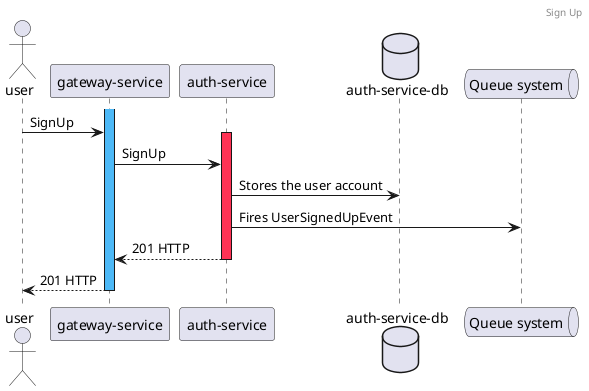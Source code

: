 
@startuml Sign Up

header Sign Up

actor "user"

activate "gateway-service" #4db9f7
"user" -> "gateway-service": SignUp
activate "auth-service" #ff3355
"gateway-service" -> "auth-service": SignUp
database "auth-service-db"
"auth-service" -> "auth-service-db": Stores the user account
queue "Queue system"
"auth-service" -> "Queue system": Fires UserSignedUpEvent
"auth-service" --> "gateway-service": 201 HTTP
deactivate "auth-service" 
"gateway-service" --> "user": 201 HTTP
deactivate "gateway-service" 

@enduml
 